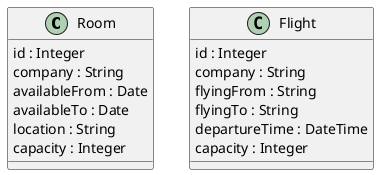 @startuml classes
class Room {
    id : Integer
    company : String
    availableFrom : Date
    availableTo : Date
    location : String
    capacity : Integer
}

class Flight {
    id : Integer
    company : String
    flyingFrom : String
    flyingTo : String
    departureTime : DateTime
    capacity : Integer
}
@enduml
